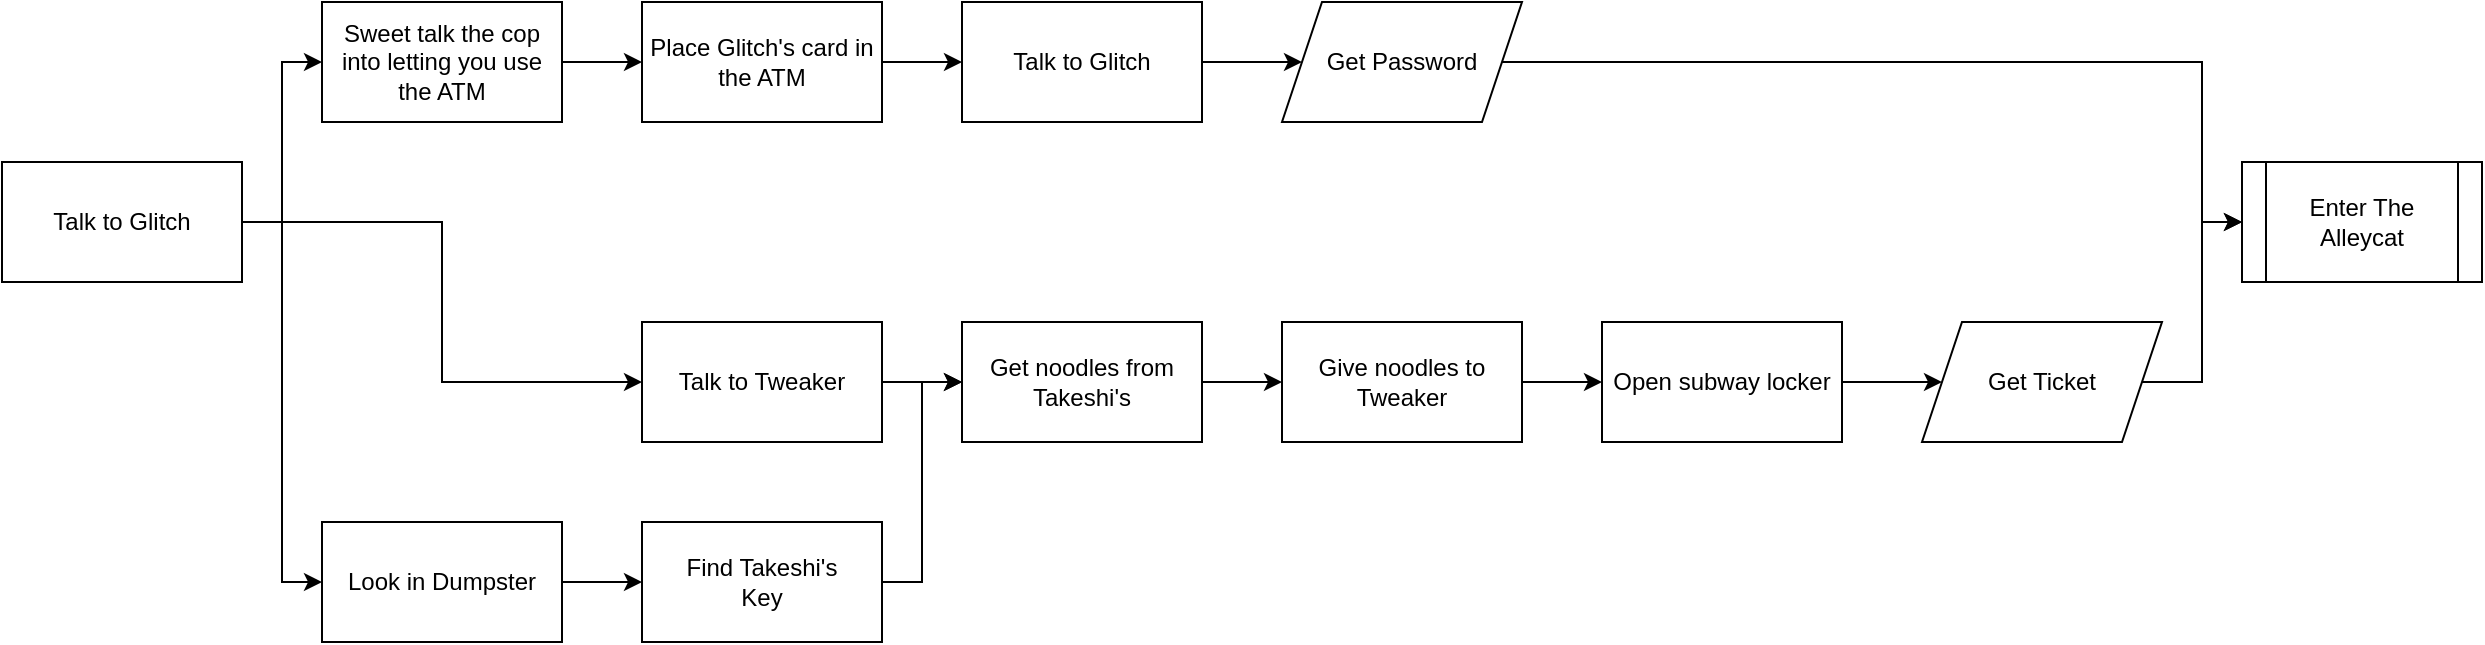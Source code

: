 <mxfile version="20.3.0" type="device"><diagram id="_wc49-Q8HOgCRbga77bw" name="Page-1"><mxGraphModel dx="2940" dy="1215" grid="1" gridSize="10" guides="1" tooltips="1" connect="1" arrows="1" fold="1" page="1" pageScale="1" pageWidth="1700" pageHeight="1100" math="0" shadow="0"><root><mxCell id="0"/><mxCell id="1" parent="0"/><mxCell id="avHjGis-frcBXjRixhj0-3" value="Enter The Alleycat" style="shape=process;whiteSpace=wrap;html=1;backgroundOutline=1;comic=0;" vertex="1" parent="1"><mxGeometry x="1470" y="160" width="120" height="60" as="geometry"/></mxCell><mxCell id="avHjGis-frcBXjRixhj0-5" style="edgeStyle=orthogonalEdgeStyle;rounded=0;orthogonalLoop=1;jettySize=auto;html=1;exitX=1;exitY=0.5;exitDx=0;exitDy=0;entryX=0;entryY=0.5;entryDx=0;entryDy=0;" edge="1" parent="1" source="avHjGis-frcBXjRixhj0-4" target="avHjGis-frcBXjRixhj0-3"><mxGeometry relative="1" as="geometry"><Array as="points"><mxPoint x="1450" y="110"/><mxPoint x="1450" y="190"/></Array></mxGeometry></mxCell><mxCell id="avHjGis-frcBXjRixhj0-4" value="Get Password" style="shape=parallelogram;perimeter=parallelogramPerimeter;whiteSpace=wrap;html=1;fixedSize=1;comic=0;gradientColor=none;gradientDirection=north;" vertex="1" parent="1"><mxGeometry x="990" y="80" width="120" height="60" as="geometry"/></mxCell><mxCell id="avHjGis-frcBXjRixhj0-8" style="edgeStyle=orthogonalEdgeStyle;rounded=0;orthogonalLoop=1;jettySize=auto;html=1;entryX=0;entryY=0.5;entryDx=0;entryDy=0;" edge="1" parent="1" source="avHjGis-frcBXjRixhj0-7" target="avHjGis-frcBXjRixhj0-4"><mxGeometry relative="1" as="geometry"/></mxCell><mxCell id="avHjGis-frcBXjRixhj0-7" value="Talk to Glitch" style="rounded=0;whiteSpace=wrap;html=1;" vertex="1" parent="1"><mxGeometry x="830" y="80" width="120" height="60" as="geometry"/></mxCell><mxCell id="avHjGis-frcBXjRixhj0-11" style="edgeStyle=orthogonalEdgeStyle;rounded=0;orthogonalLoop=1;jettySize=auto;html=1;entryX=0;entryY=0.5;entryDx=0;entryDy=0;" edge="1" parent="1" source="avHjGis-frcBXjRixhj0-9" target="avHjGis-frcBXjRixhj0-3"><mxGeometry relative="1" as="geometry"/></mxCell><mxCell id="avHjGis-frcBXjRixhj0-9" value="Get Ticket" style="shape=parallelogram;perimeter=parallelogramPerimeter;whiteSpace=wrap;html=1;fixedSize=1;comic=0;gradientColor=none;gradientDirection=north;" vertex="1" parent="1"><mxGeometry x="1310" y="240" width="120" height="60" as="geometry"/></mxCell><mxCell id="avHjGis-frcBXjRixhj0-13" style="edgeStyle=orthogonalEdgeStyle;rounded=0;orthogonalLoop=1;jettySize=auto;html=1;entryX=0;entryY=0.5;entryDx=0;entryDy=0;" edge="1" parent="1" source="avHjGis-frcBXjRixhj0-12" target="avHjGis-frcBXjRixhj0-9"><mxGeometry relative="1" as="geometry"/></mxCell><mxCell id="avHjGis-frcBXjRixhj0-12" value="Open subway locker" style="rounded=0;whiteSpace=wrap;html=1;comic=0;" vertex="1" parent="1"><mxGeometry x="1150" y="240" width="120" height="60" as="geometry"/></mxCell><mxCell id="avHjGis-frcBXjRixhj0-15" style="edgeStyle=orthogonalEdgeStyle;rounded=0;orthogonalLoop=1;jettySize=auto;html=1;entryX=0;entryY=0.5;entryDx=0;entryDy=0;" edge="1" parent="1" source="avHjGis-frcBXjRixhj0-14" target="avHjGis-frcBXjRixhj0-12"><mxGeometry relative="1" as="geometry"/></mxCell><mxCell id="avHjGis-frcBXjRixhj0-14" value="Give noodles to&lt;br&gt;Tweaker" style="rounded=0;whiteSpace=wrap;html=1;comic=0;" vertex="1" parent="1"><mxGeometry x="990" y="240" width="120" height="60" as="geometry"/></mxCell><mxCell id="avHjGis-frcBXjRixhj0-18" style="edgeStyle=orthogonalEdgeStyle;rounded=0;orthogonalLoop=1;jettySize=auto;html=1;entryX=0;entryY=0.5;entryDx=0;entryDy=0;" edge="1" parent="1" source="avHjGis-frcBXjRixhj0-17" target="avHjGis-frcBXjRixhj0-14"><mxGeometry relative="1" as="geometry"/></mxCell><mxCell id="avHjGis-frcBXjRixhj0-17" value="Get noodles from&lt;br&gt;Takeshi's" style="rounded=0;whiteSpace=wrap;html=1;comic=0;" vertex="1" parent="1"><mxGeometry x="830" y="240" width="120" height="60" as="geometry"/></mxCell><mxCell id="avHjGis-frcBXjRixhj0-20" style="edgeStyle=orthogonalEdgeStyle;rounded=0;orthogonalLoop=1;jettySize=auto;html=1;entryX=0;entryY=0.5;entryDx=0;entryDy=0;" edge="1" parent="1" source="avHjGis-frcBXjRixhj0-19" target="avHjGis-frcBXjRixhj0-17"><mxGeometry relative="1" as="geometry"/></mxCell><mxCell id="avHjGis-frcBXjRixhj0-19" value="Talk to Tweaker" style="rounded=0;whiteSpace=wrap;html=1;comic=0;" vertex="1" parent="1"><mxGeometry x="670" y="240" width="120" height="60" as="geometry"/></mxCell><mxCell id="avHjGis-frcBXjRixhj0-26" style="edgeStyle=orthogonalEdgeStyle;rounded=0;orthogonalLoop=1;jettySize=auto;html=1;entryX=0;entryY=0.5;entryDx=0;entryDy=0;" edge="1" parent="1" source="avHjGis-frcBXjRixhj0-21" target="avHjGis-frcBXjRixhj0-17"><mxGeometry relative="1" as="geometry"/></mxCell><mxCell id="avHjGis-frcBXjRixhj0-21" value="Find Takeshi's&lt;br&gt;Key" style="rounded=0;whiteSpace=wrap;html=1;comic=0;" vertex="1" parent="1"><mxGeometry x="670" y="340" width="120" height="60" as="geometry"/></mxCell><mxCell id="avHjGis-frcBXjRixhj0-24" style="edgeStyle=orthogonalEdgeStyle;rounded=0;orthogonalLoop=1;jettySize=auto;html=1;entryX=0;entryY=0.5;entryDx=0;entryDy=0;" edge="1" parent="1" source="avHjGis-frcBXjRixhj0-23" target="avHjGis-frcBXjRixhj0-19"><mxGeometry relative="1" as="geometry"/></mxCell><mxCell id="avHjGis-frcBXjRixhj0-29" style="edgeStyle=orthogonalEdgeStyle;rounded=0;orthogonalLoop=1;jettySize=auto;html=1;entryX=0;entryY=0.5;entryDx=0;entryDy=0;" edge="1" parent="1" source="avHjGis-frcBXjRixhj0-23" target="avHjGis-frcBXjRixhj0-27"><mxGeometry relative="1" as="geometry"/></mxCell><mxCell id="avHjGis-frcBXjRixhj0-34" style="edgeStyle=orthogonalEdgeStyle;rounded=0;orthogonalLoop=1;jettySize=auto;html=1;entryX=0;entryY=0.5;entryDx=0;entryDy=0;" edge="1" parent="1" source="avHjGis-frcBXjRixhj0-23" target="avHjGis-frcBXjRixhj0-32"><mxGeometry relative="1" as="geometry"/></mxCell><mxCell id="avHjGis-frcBXjRixhj0-23" value="Talk to Glitch" style="rounded=0;whiteSpace=wrap;html=1;comic=0;" vertex="1" parent="1"><mxGeometry x="350" y="160" width="120" height="60" as="geometry"/></mxCell><mxCell id="avHjGis-frcBXjRixhj0-28" style="edgeStyle=orthogonalEdgeStyle;rounded=0;orthogonalLoop=1;jettySize=auto;html=1;entryX=0;entryY=0.5;entryDx=0;entryDy=0;" edge="1" parent="1" source="avHjGis-frcBXjRixhj0-27" target="avHjGis-frcBXjRixhj0-21"><mxGeometry relative="1" as="geometry"/></mxCell><mxCell id="avHjGis-frcBXjRixhj0-27" value="Look in Dumpster" style="rounded=0;whiteSpace=wrap;html=1;comic=0;" vertex="1" parent="1"><mxGeometry x="510" y="340" width="120" height="60" as="geometry"/></mxCell><mxCell id="avHjGis-frcBXjRixhj0-31" style="edgeStyle=orthogonalEdgeStyle;rounded=0;orthogonalLoop=1;jettySize=auto;html=1;entryX=0;entryY=0.5;entryDx=0;entryDy=0;" edge="1" parent="1" source="avHjGis-frcBXjRixhj0-30" target="avHjGis-frcBXjRixhj0-7"><mxGeometry relative="1" as="geometry"/></mxCell><mxCell id="avHjGis-frcBXjRixhj0-30" value="Place Glitch's card in the ATM" style="rounded=0;whiteSpace=wrap;html=1;comic=0;" vertex="1" parent="1"><mxGeometry x="670" y="80" width="120" height="60" as="geometry"/></mxCell><mxCell id="avHjGis-frcBXjRixhj0-33" style="edgeStyle=orthogonalEdgeStyle;rounded=0;orthogonalLoop=1;jettySize=auto;html=1;entryX=0;entryY=0.5;entryDx=0;entryDy=0;" edge="1" parent="1" source="avHjGis-frcBXjRixhj0-32" target="avHjGis-frcBXjRixhj0-30"><mxGeometry relative="1" as="geometry"/></mxCell><mxCell id="avHjGis-frcBXjRixhj0-32" value="Sweet talk the cop into letting you use the ATM" style="rounded=0;whiteSpace=wrap;html=1;comic=0;" vertex="1" parent="1"><mxGeometry x="510" y="80" width="120" height="60" as="geometry"/></mxCell></root></mxGraphModel></diagram></mxfile>